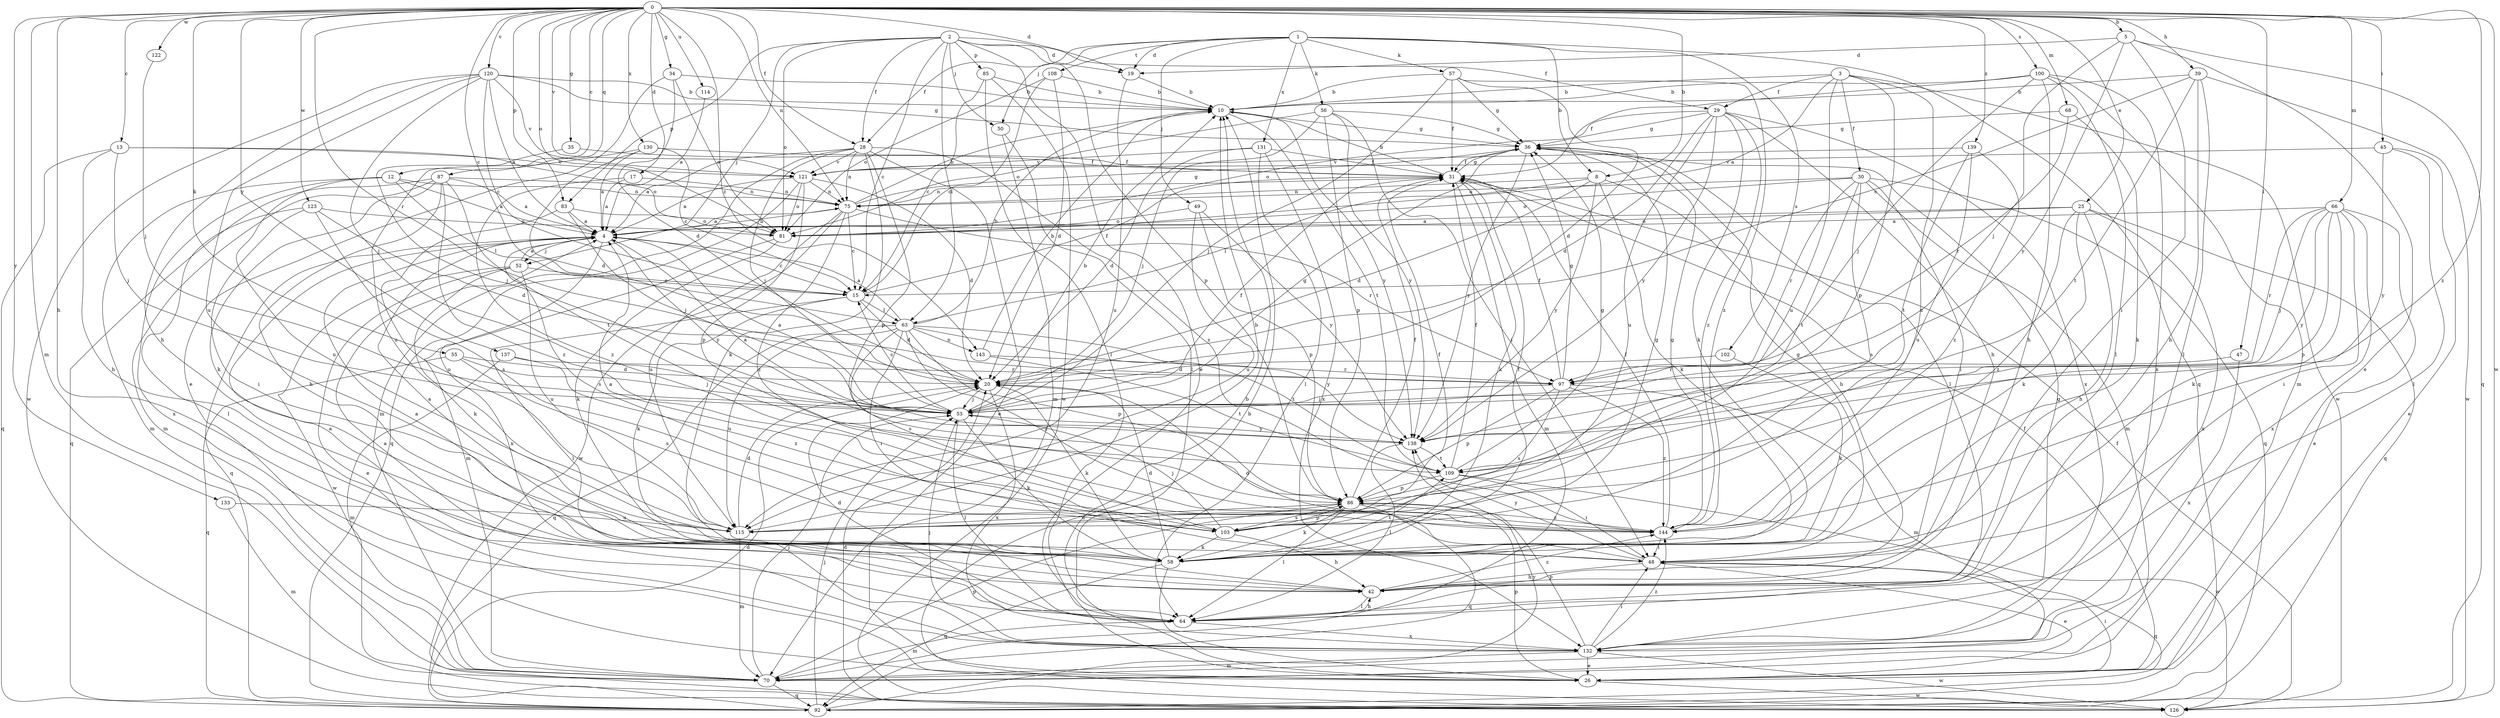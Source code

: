 strict digraph  {
0;
1;
2;
3;
4;
5;
8;
10;
12;
13;
15;
17;
19;
20;
25;
26;
28;
29;
30;
31;
34;
35;
36;
39;
42;
45;
47;
48;
49;
50;
52;
53;
55;
56;
57;
58;
63;
64;
66;
68;
70;
75;
81;
83;
85;
86;
87;
92;
97;
100;
102;
103;
108;
109;
114;
115;
120;
121;
122;
123;
126;
130;
131;
132;
133;
137;
138;
139;
143;
144;
0 -> 5  [label=b];
0 -> 8  [label=b];
0 -> 12  [label=c];
0 -> 13  [label=c];
0 -> 15  [label=c];
0 -> 17  [label=d];
0 -> 19  [label=d];
0 -> 25  [label=e];
0 -> 28  [label=f];
0 -> 34  [label=g];
0 -> 35  [label=g];
0 -> 39  [label=h];
0 -> 42  [label=h];
0 -> 45  [label=i];
0 -> 47  [label=i];
0 -> 55  [label=k];
0 -> 66  [label=m];
0 -> 68  [label=m];
0 -> 70  [label=m];
0 -> 75  [label=n];
0 -> 81  [label=o];
0 -> 83  [label=p];
0 -> 87  [label=q];
0 -> 97  [label=r];
0 -> 100  [label=s];
0 -> 114  [label=u];
0 -> 120  [label=v];
0 -> 121  [label=v];
0 -> 122  [label=w];
0 -> 123  [label=w];
0 -> 126  [label=w];
0 -> 130  [label=x];
0 -> 133  [label=y];
0 -> 137  [label=y];
0 -> 139  [label=z];
0 -> 143  [label=z];
0 -> 144  [label=z];
1 -> 8  [label=b];
1 -> 19  [label=d];
1 -> 28  [label=f];
1 -> 49  [label=j];
1 -> 50  [label=j];
1 -> 56  [label=k];
1 -> 57  [label=k];
1 -> 92  [label=q];
1 -> 102  [label=s];
1 -> 108  [label=t];
1 -> 131  [label=x];
2 -> 15  [label=c];
2 -> 19  [label=d];
2 -> 26  [label=e];
2 -> 28  [label=f];
2 -> 29  [label=f];
2 -> 50  [label=j];
2 -> 52  [label=j];
2 -> 63  [label=l];
2 -> 81  [label=o];
2 -> 83  [label=p];
2 -> 85  [label=p];
2 -> 86  [label=p];
3 -> 4  [label=a];
3 -> 10  [label=b];
3 -> 29  [label=f];
3 -> 30  [label=f];
3 -> 86  [label=p];
3 -> 115  [label=u];
3 -> 126  [label=w];
3 -> 144  [label=z];
4 -> 15  [label=c];
4 -> 52  [label=j];
4 -> 75  [label=n];
4 -> 92  [label=q];
4 -> 103  [label=s];
4 -> 132  [label=x];
4 -> 138  [label=y];
5 -> 19  [label=d];
5 -> 26  [label=e];
5 -> 48  [label=i];
5 -> 53  [label=j];
5 -> 92  [label=q];
5 -> 138  [label=y];
8 -> 20  [label=d];
8 -> 42  [label=h];
8 -> 58  [label=k];
8 -> 63  [label=l];
8 -> 75  [label=n];
8 -> 138  [label=y];
10 -> 36  [label=g];
10 -> 109  [label=t];
10 -> 138  [label=y];
12 -> 4  [label=a];
12 -> 63  [label=l];
12 -> 70  [label=m];
12 -> 75  [label=n];
12 -> 115  [label=u];
12 -> 132  [label=x];
13 -> 42  [label=h];
13 -> 53  [label=j];
13 -> 81  [label=o];
13 -> 92  [label=q];
13 -> 121  [label=v];
15 -> 20  [label=d];
15 -> 31  [label=f];
15 -> 58  [label=k];
15 -> 63  [label=l];
15 -> 64  [label=l];
17 -> 4  [label=a];
17 -> 75  [label=n];
17 -> 144  [label=z];
19 -> 10  [label=b];
19 -> 115  [label=u];
20 -> 53  [label=j];
20 -> 58  [label=k];
20 -> 132  [label=x];
25 -> 4  [label=a];
25 -> 42  [label=h];
25 -> 58  [label=k];
25 -> 81  [label=o];
25 -> 92  [label=q];
25 -> 132  [label=x];
25 -> 144  [label=z];
26 -> 10  [label=b];
26 -> 31  [label=f];
26 -> 48  [label=i];
26 -> 86  [label=p];
26 -> 126  [label=w];
28 -> 4  [label=a];
28 -> 26  [label=e];
28 -> 53  [label=j];
28 -> 58  [label=k];
28 -> 70  [label=m];
28 -> 75  [label=n];
28 -> 86  [label=p];
28 -> 121  [label=v];
28 -> 144  [label=z];
29 -> 20  [label=d];
29 -> 36  [label=g];
29 -> 42  [label=h];
29 -> 58  [label=k];
29 -> 81  [label=o];
29 -> 115  [label=u];
29 -> 132  [label=x];
29 -> 138  [label=y];
29 -> 144  [label=z];
30 -> 48  [label=i];
30 -> 70  [label=m];
30 -> 75  [label=n];
30 -> 81  [label=o];
30 -> 92  [label=q];
30 -> 97  [label=r];
30 -> 103  [label=s];
30 -> 109  [label=t];
31 -> 10  [label=b];
31 -> 36  [label=g];
31 -> 58  [label=k];
31 -> 70  [label=m];
31 -> 75  [label=n];
34 -> 10  [label=b];
34 -> 20  [label=d];
34 -> 26  [label=e];
34 -> 81  [label=o];
35 -> 31  [label=f];
35 -> 53  [label=j];
36 -> 31  [label=f];
36 -> 64  [label=l];
36 -> 138  [label=y];
39 -> 10  [label=b];
39 -> 15  [label=c];
39 -> 42  [label=h];
39 -> 64  [label=l];
39 -> 109  [label=t];
39 -> 126  [label=w];
42 -> 4  [label=a];
42 -> 64  [label=l];
42 -> 144  [label=z];
45 -> 26  [label=e];
45 -> 64  [label=l];
45 -> 121  [label=v];
45 -> 138  [label=y];
47 -> 97  [label=r];
47 -> 132  [label=x];
48 -> 20  [label=d];
48 -> 26  [label=e];
48 -> 36  [label=g];
48 -> 42  [label=h];
48 -> 92  [label=q];
48 -> 138  [label=y];
49 -> 81  [label=o];
49 -> 86  [label=p];
49 -> 115  [label=u];
49 -> 138  [label=y];
50 -> 64  [label=l];
50 -> 70  [label=m];
52 -> 4  [label=a];
52 -> 15  [label=c];
52 -> 26  [label=e];
52 -> 58  [label=k];
52 -> 115  [label=u];
52 -> 126  [label=w];
53 -> 4  [label=a];
53 -> 10  [label=b];
53 -> 15  [label=c];
53 -> 31  [label=f];
53 -> 36  [label=g];
53 -> 58  [label=k];
53 -> 64  [label=l];
53 -> 138  [label=y];
55 -> 20  [label=d];
55 -> 53  [label=j];
55 -> 92  [label=q];
55 -> 103  [label=s];
56 -> 36  [label=g];
56 -> 48  [label=i];
56 -> 53  [label=j];
56 -> 81  [label=o];
56 -> 86  [label=p];
56 -> 138  [label=y];
57 -> 10  [label=b];
57 -> 20  [label=d];
57 -> 31  [label=f];
57 -> 36  [label=g];
57 -> 53  [label=j];
57 -> 144  [label=z];
58 -> 4  [label=a];
58 -> 20  [label=d];
58 -> 26  [label=e];
58 -> 31  [label=f];
58 -> 92  [label=q];
58 -> 109  [label=t];
63 -> 4  [label=a];
63 -> 10  [label=b];
63 -> 48  [label=i];
63 -> 86  [label=p];
63 -> 92  [label=q];
63 -> 103  [label=s];
63 -> 109  [label=t];
63 -> 115  [label=u];
63 -> 138  [label=y];
63 -> 144  [label=z];
63 -> 143  [label=n];
64 -> 4  [label=a];
64 -> 20  [label=d];
64 -> 42  [label=h];
64 -> 70  [label=m];
64 -> 132  [label=x];
66 -> 4  [label=a];
66 -> 26  [label=e];
66 -> 48  [label=i];
66 -> 53  [label=j];
66 -> 58  [label=k];
66 -> 86  [label=p];
66 -> 97  [label=r];
66 -> 132  [label=x];
66 -> 138  [label=y];
68 -> 36  [label=g];
68 -> 58  [label=k];
68 -> 97  [label=r];
70 -> 53  [label=j];
70 -> 86  [label=p];
70 -> 92  [label=q];
75 -> 4  [label=a];
75 -> 10  [label=b];
75 -> 15  [label=c];
75 -> 36  [label=g];
75 -> 97  [label=r];
75 -> 115  [label=u];
75 -> 126  [label=w];
75 -> 144  [label=z];
81 -> 58  [label=k];
81 -> 70  [label=m];
83 -> 4  [label=a];
83 -> 53  [label=j];
83 -> 81  [label=o];
83 -> 115  [label=u];
85 -> 10  [label=b];
85 -> 15  [label=c];
85 -> 64  [label=l];
85 -> 126  [label=w];
86 -> 31  [label=f];
86 -> 58  [label=k];
86 -> 64  [label=l];
86 -> 92  [label=q];
86 -> 103  [label=s];
86 -> 115  [label=u];
86 -> 144  [label=z];
87 -> 4  [label=a];
87 -> 42  [label=h];
87 -> 58  [label=k];
87 -> 70  [label=m];
87 -> 75  [label=n];
87 -> 92  [label=q];
87 -> 109  [label=t];
87 -> 144  [label=z];
92 -> 20  [label=d];
92 -> 53  [label=j];
92 -> 138  [label=y];
97 -> 31  [label=f];
97 -> 36  [label=g];
97 -> 53  [label=j];
97 -> 70  [label=m];
97 -> 86  [label=p];
97 -> 103  [label=s];
97 -> 144  [label=z];
100 -> 10  [label=b];
100 -> 31  [label=f];
100 -> 42  [label=h];
100 -> 53  [label=j];
100 -> 64  [label=l];
100 -> 70  [label=m];
100 -> 132  [label=x];
102 -> 20  [label=d];
102 -> 58  [label=k];
103 -> 4  [label=a];
103 -> 31  [label=f];
103 -> 36  [label=g];
103 -> 42  [label=h];
103 -> 53  [label=j];
103 -> 58  [label=k];
103 -> 86  [label=p];
108 -> 10  [label=b];
108 -> 15  [label=c];
108 -> 20  [label=d];
108 -> 81  [label=o];
109 -> 31  [label=f];
109 -> 36  [label=g];
109 -> 48  [label=i];
109 -> 86  [label=p];
109 -> 126  [label=w];
114 -> 4  [label=a];
115 -> 10  [label=b];
115 -> 20  [label=d];
115 -> 70  [label=m];
120 -> 4  [label=a];
120 -> 10  [label=b];
120 -> 15  [label=c];
120 -> 36  [label=g];
120 -> 42  [label=h];
120 -> 53  [label=j];
120 -> 115  [label=u];
120 -> 121  [label=v];
120 -> 126  [label=w];
121 -> 4  [label=a];
121 -> 20  [label=d];
121 -> 75  [label=n];
121 -> 81  [label=o];
121 -> 86  [label=p];
121 -> 92  [label=q];
122 -> 53  [label=j];
123 -> 20  [label=d];
123 -> 48  [label=i];
123 -> 64  [label=l];
123 -> 81  [label=o];
123 -> 103  [label=s];
126 -> 10  [label=b];
126 -> 20  [label=d];
126 -> 31  [label=f];
130 -> 4  [label=a];
130 -> 15  [label=c];
130 -> 20  [label=d];
130 -> 31  [label=f];
130 -> 115  [label=u];
131 -> 20  [label=d];
131 -> 31  [label=f];
131 -> 64  [label=l];
131 -> 121  [label=v];
131 -> 132  [label=x];
132 -> 4  [label=a];
132 -> 26  [label=e];
132 -> 36  [label=g];
132 -> 48  [label=i];
132 -> 53  [label=j];
132 -> 70  [label=m];
132 -> 86  [label=p];
132 -> 126  [label=w];
132 -> 144  [label=z];
133 -> 70  [label=m];
133 -> 115  [label=u];
137 -> 70  [label=m];
137 -> 97  [label=r];
137 -> 144  [label=z];
138 -> 4  [label=a];
138 -> 64  [label=l];
138 -> 109  [label=t];
139 -> 109  [label=t];
139 -> 115  [label=u];
139 -> 121  [label=v];
139 -> 144  [label=z];
143 -> 10  [label=b];
143 -> 97  [label=r];
143 -> 109  [label=t];
144 -> 31  [label=f];
144 -> 36  [label=g];
144 -> 48  [label=i];
}
